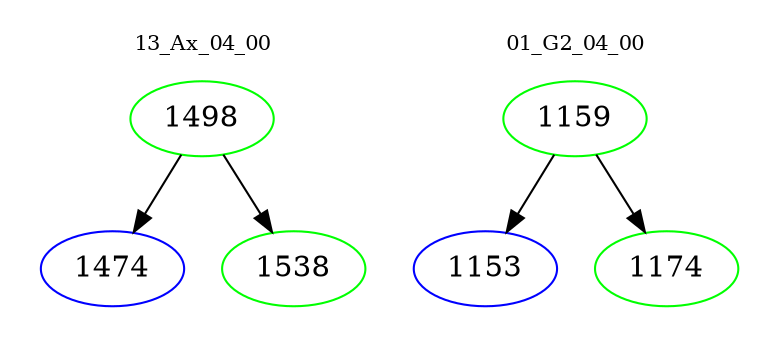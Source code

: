 digraph{
subgraph cluster_0 {
color = white
label = "13_Ax_04_00";
fontsize=10;
T0_1498 [label="1498", color="green"]
T0_1498 -> T0_1474 [color="black"]
T0_1474 [label="1474", color="blue"]
T0_1498 -> T0_1538 [color="black"]
T0_1538 [label="1538", color="green"]
}
subgraph cluster_1 {
color = white
label = "01_G2_04_00";
fontsize=10;
T1_1159 [label="1159", color="green"]
T1_1159 -> T1_1153 [color="black"]
T1_1153 [label="1153", color="blue"]
T1_1159 -> T1_1174 [color="black"]
T1_1174 [label="1174", color="green"]
}
}
